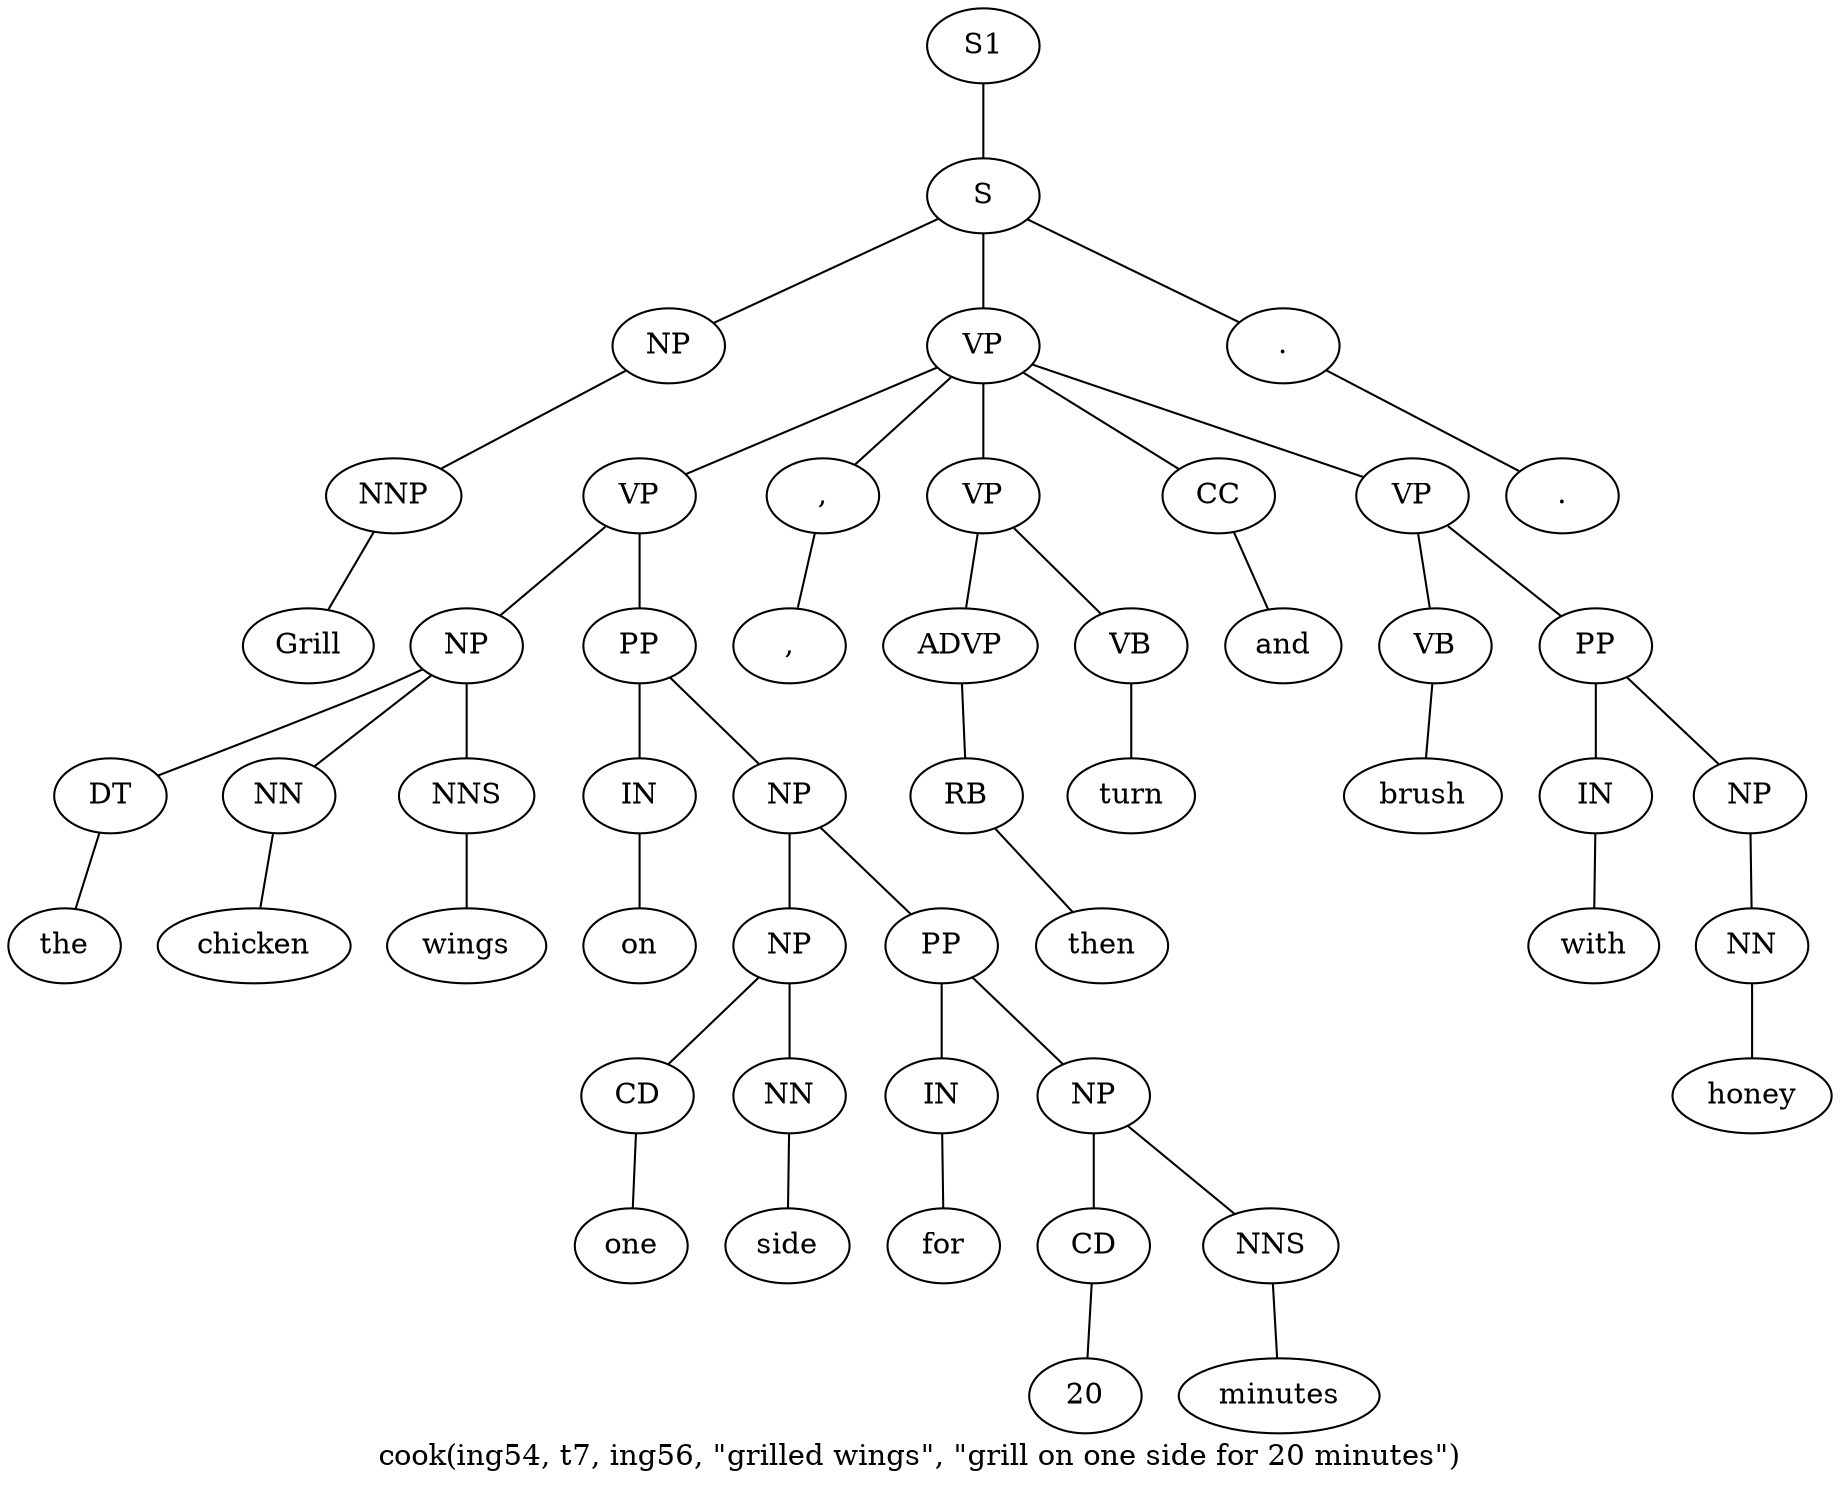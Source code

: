 graph SyntaxGraph {
	label = "cook(ing54, t7, ing56, \"grilled wings\", \"grill on one side for 20 minutes\")";
	Node0 [label="S1"];
	Node1 [label="S"];
	Node2 [label="NP"];
	Node3 [label="NNP"];
	Node4 [label="Grill"];
	Node5 [label="VP"];
	Node6 [label="VP"];
	Node7 [label="NP"];
	Node8 [label="DT"];
	Node9 [label="the"];
	Node10 [label="NN"];
	Node11 [label="chicken"];
	Node12 [label="NNS"];
	Node13 [label="wings"];
	Node14 [label="PP"];
	Node15 [label="IN"];
	Node16 [label="on"];
	Node17 [label="NP"];
	Node18 [label="NP"];
	Node19 [label="CD"];
	Node20 [label="one"];
	Node21 [label="NN"];
	Node22 [label="side"];
	Node23 [label="PP"];
	Node24 [label="IN"];
	Node25 [label="for"];
	Node26 [label="NP"];
	Node27 [label="CD"];
	Node28 [label="20"];
	Node29 [label="NNS"];
	Node30 [label="minutes"];
	Node31 [label=","];
	Node32 [label=","];
	Node33 [label="VP"];
	Node34 [label="ADVP"];
	Node35 [label="RB"];
	Node36 [label="then"];
	Node37 [label="VB"];
	Node38 [label="turn"];
	Node39 [label="CC"];
	Node40 [label="and"];
	Node41 [label="VP"];
	Node42 [label="VB"];
	Node43 [label="brush"];
	Node44 [label="PP"];
	Node45 [label="IN"];
	Node46 [label="with"];
	Node47 [label="NP"];
	Node48 [label="NN"];
	Node49 [label="honey"];
	Node50 [label="."];
	Node51 [label="."];

	Node0 -- Node1;
	Node1 -- Node2;
	Node1 -- Node5;
	Node1 -- Node50;
	Node2 -- Node3;
	Node3 -- Node4;
	Node5 -- Node6;
	Node5 -- Node31;
	Node5 -- Node33;
	Node5 -- Node39;
	Node5 -- Node41;
	Node6 -- Node7;
	Node6 -- Node14;
	Node7 -- Node8;
	Node7 -- Node10;
	Node7 -- Node12;
	Node8 -- Node9;
	Node10 -- Node11;
	Node12 -- Node13;
	Node14 -- Node15;
	Node14 -- Node17;
	Node15 -- Node16;
	Node17 -- Node18;
	Node17 -- Node23;
	Node18 -- Node19;
	Node18 -- Node21;
	Node19 -- Node20;
	Node21 -- Node22;
	Node23 -- Node24;
	Node23 -- Node26;
	Node24 -- Node25;
	Node26 -- Node27;
	Node26 -- Node29;
	Node27 -- Node28;
	Node29 -- Node30;
	Node31 -- Node32;
	Node33 -- Node34;
	Node33 -- Node37;
	Node34 -- Node35;
	Node35 -- Node36;
	Node37 -- Node38;
	Node39 -- Node40;
	Node41 -- Node42;
	Node41 -- Node44;
	Node42 -- Node43;
	Node44 -- Node45;
	Node44 -- Node47;
	Node45 -- Node46;
	Node47 -- Node48;
	Node48 -- Node49;
	Node50 -- Node51;
}